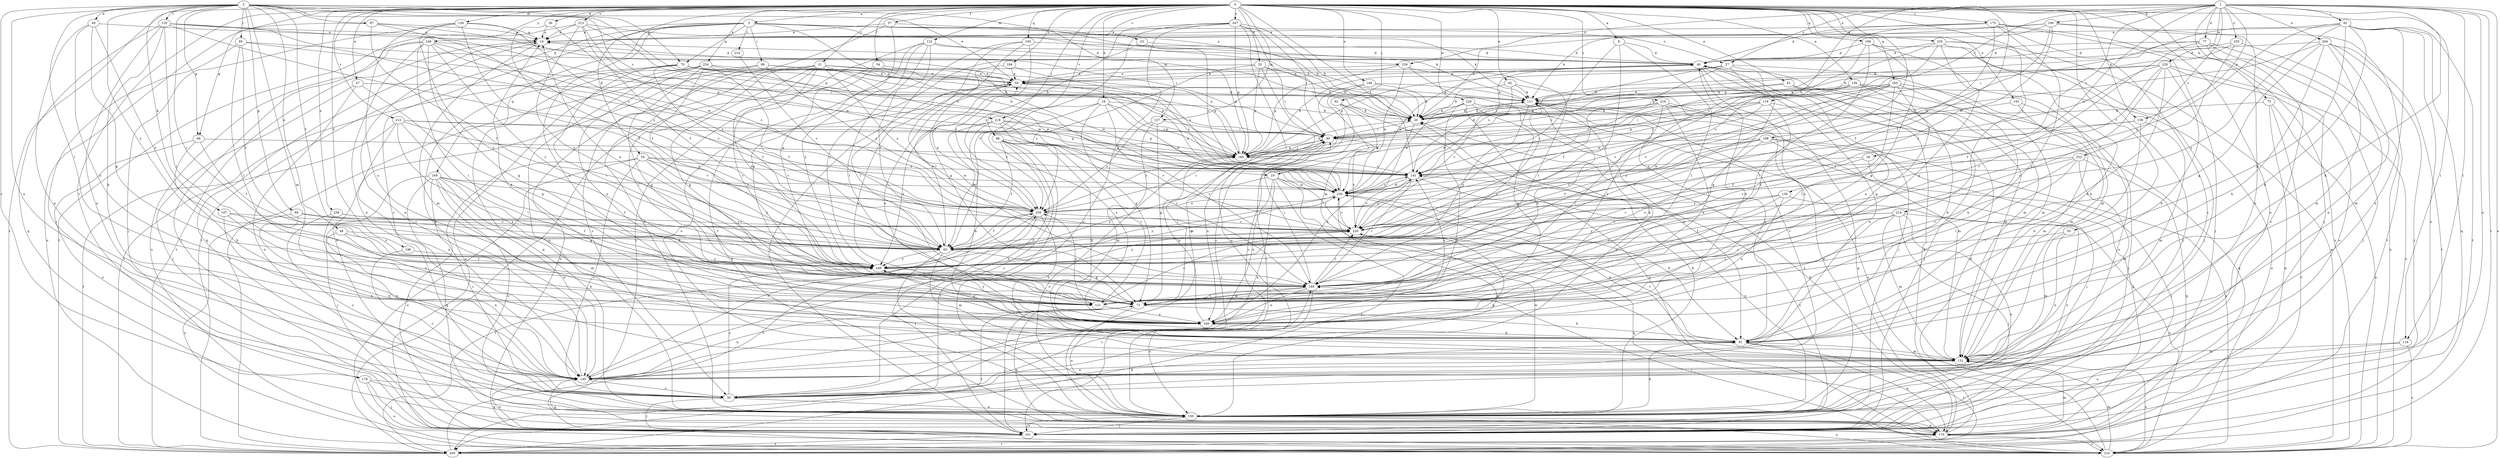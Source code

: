 strict digraph  {
0;
1;
2;
3;
8;
10;
18;
19;
20;
21;
23;
26;
27;
30;
32;
34;
39;
40;
42;
43;
47;
48;
49;
50;
54;
55;
57;
60;
68;
69;
70;
71;
75;
77;
81;
82;
85;
87;
89;
90;
92;
98;
101;
106;
107;
111;
116;
118;
120;
121;
122;
126;
127;
131;
136;
139;
140;
143;
148;
150;
158;
160;
163;
165;
166;
169;
170;
175;
178;
180;
184;
191;
196;
198;
200;
204;
210;
212;
213;
214;
216;
218;
219;
220;
226;
229;
230;
234;
235;
238;
239;
240;
247;
248;
249;
253;
255;
259;
0 -> 3  [label=a];
0 -> 8  [label=a];
0 -> 18  [label=b];
0 -> 21  [label=c];
0 -> 23  [label=c];
0 -> 32  [label=d];
0 -> 34  [label=d];
0 -> 39  [label=d];
0 -> 42  [label=e];
0 -> 43  [label=e];
0 -> 47  [label=e];
0 -> 54  [label=f];
0 -> 55  [label=f];
0 -> 57  [label=f];
0 -> 60  [label=f];
0 -> 68  [label=g];
0 -> 75  [label=h];
0 -> 92  [label=j];
0 -> 98  [label=j];
0 -> 116  [label=l];
0 -> 122  [label=m];
0 -> 126  [label=m];
0 -> 127  [label=m];
0 -> 136  [label=n];
0 -> 143  [label=o];
0 -> 148  [label=o];
0 -> 150  [label=o];
0 -> 158  [label=p];
0 -> 163  [label=q];
0 -> 165  [label=q];
0 -> 166  [label=q];
0 -> 175  [label=r];
0 -> 178  [label=r];
0 -> 184  [label=s];
0 -> 191  [label=s];
0 -> 196  [label=t];
0 -> 198  [label=t];
0 -> 200  [label=t];
0 -> 212  [label=v];
0 -> 213  [label=v];
0 -> 214  [label=v];
0 -> 216  [label=v];
0 -> 218  [label=v];
0 -> 226  [label=w];
0 -> 234  [label=x];
0 -> 235  [label=x];
0 -> 238  [label=x];
0 -> 247  [label=y];
0 -> 248  [label=y];
1 -> 19  [label=b];
1 -> 26  [label=c];
1 -> 27  [label=c];
1 -> 77  [label=h];
1 -> 81  [label=h];
1 -> 82  [label=i];
1 -> 101  [label=j];
1 -> 106  [label=k];
1 -> 116  [label=l];
1 -> 118  [label=l];
1 -> 139  [label=n];
1 -> 150  [label=o];
1 -> 158  [label=p];
1 -> 200  [label=t];
1 -> 204  [label=u];
1 -> 210  [label=u];
1 -> 229  [label=w];
1 -> 239  [label=x];
1 -> 253  [label=z];
1 -> 255  [label=z];
2 -> 48  [label=e];
2 -> 49  [label=e];
2 -> 50  [label=e];
2 -> 60  [label=f];
2 -> 68  [label=g];
2 -> 69  [label=g];
2 -> 70  [label=g];
2 -> 85  [label=i];
2 -> 87  [label=i];
2 -> 107  [label=k];
2 -> 120  [label=l];
2 -> 121  [label=l];
2 -> 127  [label=m];
2 -> 131  [label=m];
2 -> 140  [label=n];
2 -> 160  [label=p];
2 -> 178  [label=r];
2 -> 180  [label=r];
2 -> 218  [label=v];
2 -> 249  [label=y];
3 -> 10  [label=a];
3 -> 19  [label=b];
3 -> 20  [label=b];
3 -> 27  [label=c];
3 -> 30  [label=c];
3 -> 70  [label=g];
3 -> 89  [label=i];
3 -> 111  [label=k];
3 -> 169  [label=q];
3 -> 200  [label=t];
3 -> 219  [label=v];
3 -> 239  [label=x];
3 -> 240  [label=x];
8 -> 40  [label=d];
8 -> 60  [label=f];
8 -> 121  [label=l];
8 -> 220  [label=v];
10 -> 40  [label=d];
10 -> 131  [label=m];
10 -> 170  [label=q];
10 -> 200  [label=t];
18 -> 20  [label=b];
18 -> 71  [label=g];
18 -> 160  [label=p];
18 -> 180  [label=r];
18 -> 230  [label=w];
18 -> 240  [label=x];
18 -> 259  [label=z];
19 -> 140  [label=n];
19 -> 150  [label=o];
19 -> 200  [label=t];
19 -> 220  [label=v];
19 -> 230  [label=w];
19 -> 240  [label=x];
19 -> 249  [label=y];
20 -> 90  [label=i];
20 -> 111  [label=k];
20 -> 240  [label=x];
21 -> 20  [label=b];
21 -> 30  [label=c];
21 -> 50  [label=e];
21 -> 71  [label=g];
21 -> 121  [label=l];
21 -> 160  [label=p];
21 -> 180  [label=r];
21 -> 210  [label=u];
21 -> 230  [label=w];
21 -> 249  [label=y];
21 -> 259  [label=z];
23 -> 40  [label=d];
23 -> 191  [label=s];
23 -> 249  [label=y];
26 -> 101  [label=j];
26 -> 191  [label=s];
26 -> 249  [label=y];
27 -> 50  [label=e];
27 -> 60  [label=f];
27 -> 71  [label=g];
27 -> 131  [label=m];
27 -> 160  [label=p];
27 -> 191  [label=s];
27 -> 240  [label=x];
30 -> 81  [label=h];
30 -> 101  [label=j];
30 -> 150  [label=o];
30 -> 180  [label=r];
30 -> 249  [label=y];
32 -> 20  [label=b];
32 -> 50  [label=e];
32 -> 90  [label=i];
32 -> 150  [label=o];
32 -> 160  [label=p];
32 -> 259  [label=z];
34 -> 30  [label=c];
34 -> 101  [label=j];
34 -> 180  [label=r];
34 -> 191  [label=s];
34 -> 210  [label=u];
34 -> 230  [label=w];
34 -> 249  [label=y];
34 -> 259  [label=z];
39 -> 10  [label=a];
39 -> 60  [label=f];
39 -> 259  [label=z];
40 -> 50  [label=e];
40 -> 101  [label=j];
40 -> 131  [label=m];
40 -> 140  [label=n];
40 -> 230  [label=w];
40 -> 240  [label=x];
42 -> 20  [label=b];
42 -> 111  [label=k];
42 -> 121  [label=l];
42 -> 220  [label=v];
43 -> 90  [label=i];
43 -> 101  [label=j];
43 -> 111  [label=k];
43 -> 131  [label=m];
47 -> 71  [label=g];
47 -> 101  [label=j];
47 -> 111  [label=k];
47 -> 150  [label=o];
48 -> 60  [label=f];
48 -> 81  [label=h];
48 -> 140  [label=n];
48 -> 180  [label=r];
49 -> 10  [label=a];
49 -> 71  [label=g];
49 -> 140  [label=n];
49 -> 240  [label=x];
49 -> 249  [label=y];
50 -> 111  [label=k];
50 -> 170  [label=q];
50 -> 191  [label=s];
50 -> 240  [label=x];
54 -> 50  [label=e];
54 -> 180  [label=r];
54 -> 200  [label=t];
54 -> 230  [label=w];
55 -> 60  [label=f];
55 -> 131  [label=m];
55 -> 140  [label=n];
57 -> 10  [label=a];
57 -> 20  [label=b];
57 -> 71  [label=g];
57 -> 150  [label=o];
60 -> 50  [label=e];
60 -> 71  [label=g];
60 -> 131  [label=m];
60 -> 150  [label=o];
60 -> 249  [label=y];
68 -> 60  [label=f];
68 -> 81  [label=h];
68 -> 150  [label=o];
68 -> 160  [label=p];
69 -> 60  [label=f];
69 -> 140  [label=n];
69 -> 210  [label=u];
69 -> 220  [label=v];
70 -> 20  [label=b];
70 -> 50  [label=e];
70 -> 60  [label=f];
70 -> 111  [label=k];
70 -> 140  [label=n];
70 -> 160  [label=p];
70 -> 180  [label=r];
70 -> 200  [label=t];
71 -> 81  [label=h];
71 -> 90  [label=i];
71 -> 101  [label=j];
71 -> 140  [label=n];
71 -> 150  [label=o];
71 -> 191  [label=s];
71 -> 200  [label=t];
75 -> 20  [label=b];
75 -> 170  [label=q];
75 -> 200  [label=t];
75 -> 210  [label=u];
77 -> 30  [label=c];
77 -> 40  [label=d];
77 -> 101  [label=j];
77 -> 111  [label=k];
77 -> 180  [label=r];
77 -> 210  [label=u];
81 -> 131  [label=m];
81 -> 170  [label=q];
81 -> 200  [label=t];
81 -> 220  [label=v];
82 -> 10  [label=a];
82 -> 71  [label=g];
82 -> 81  [label=h];
82 -> 90  [label=i];
82 -> 140  [label=n];
82 -> 150  [label=o];
82 -> 170  [label=q];
82 -> 200  [label=t];
82 -> 220  [label=v];
82 -> 249  [label=y];
85 -> 30  [label=c];
85 -> 40  [label=d];
85 -> 60  [label=f];
85 -> 90  [label=i];
85 -> 121  [label=l];
87 -> 10  [label=a];
87 -> 60  [label=f];
87 -> 90  [label=i];
87 -> 210  [label=u];
87 -> 259  [label=z];
89 -> 20  [label=b];
89 -> 50  [label=e];
89 -> 150  [label=o];
89 -> 200  [label=t];
89 -> 259  [label=z];
90 -> 160  [label=p];
90 -> 220  [label=v];
90 -> 240  [label=x];
90 -> 259  [label=z];
92 -> 20  [label=b];
92 -> 30  [label=c];
92 -> 210  [label=u];
92 -> 230  [label=w];
98 -> 30  [label=c];
98 -> 60  [label=f];
98 -> 81  [label=h];
98 -> 121  [label=l];
98 -> 140  [label=n];
98 -> 160  [label=p];
98 -> 200  [label=t];
101 -> 140  [label=n];
101 -> 150  [label=o];
101 -> 191  [label=s];
101 -> 200  [label=t];
106 -> 10  [label=a];
106 -> 20  [label=b];
106 -> 111  [label=k];
106 -> 140  [label=n];
106 -> 200  [label=t];
106 -> 220  [label=v];
106 -> 230  [label=w];
107 -> 140  [label=n];
107 -> 220  [label=v];
107 -> 240  [label=x];
107 -> 249  [label=y];
111 -> 20  [label=b];
111 -> 81  [label=h];
111 -> 131  [label=m];
111 -> 180  [label=r];
111 -> 210  [label=u];
111 -> 249  [label=y];
116 -> 131  [label=m];
116 -> 150  [label=o];
116 -> 210  [label=u];
118 -> 20  [label=b];
118 -> 90  [label=i];
118 -> 160  [label=p];
118 -> 170  [label=q];
118 -> 230  [label=w];
118 -> 249  [label=y];
120 -> 10  [label=a];
120 -> 81  [label=h];
120 -> 121  [label=l];
120 -> 140  [label=n];
120 -> 160  [label=p];
120 -> 170  [label=q];
120 -> 191  [label=s];
120 -> 259  [label=z];
121 -> 111  [label=k];
121 -> 220  [label=v];
121 -> 240  [label=x];
121 -> 249  [label=y];
121 -> 259  [label=z];
122 -> 40  [label=d];
122 -> 60  [label=f];
122 -> 101  [label=j];
122 -> 121  [label=l];
122 -> 150  [label=o];
122 -> 160  [label=p];
122 -> 249  [label=y];
126 -> 10  [label=a];
126 -> 60  [label=f];
126 -> 101  [label=j];
126 -> 230  [label=w];
126 -> 240  [label=x];
126 -> 249  [label=y];
127 -> 71  [label=g];
127 -> 90  [label=i];
127 -> 131  [label=m];
127 -> 259  [label=z];
131 -> 140  [label=n];
131 -> 210  [label=u];
131 -> 230  [label=w];
136 -> 81  [label=h];
136 -> 111  [label=k];
136 -> 150  [label=o];
136 -> 191  [label=s];
136 -> 210  [label=u];
136 -> 220  [label=v];
139 -> 150  [label=o];
139 -> 180  [label=r];
139 -> 240  [label=x];
139 -> 249  [label=y];
139 -> 259  [label=z];
140 -> 10  [label=a];
140 -> 30  [label=c];
140 -> 170  [label=q];
140 -> 259  [label=z];
143 -> 20  [label=b];
143 -> 101  [label=j];
143 -> 131  [label=m];
148 -> 20  [label=b];
148 -> 30  [label=c];
148 -> 101  [label=j];
148 -> 111  [label=k];
150 -> 20  [label=b];
150 -> 81  [label=h];
150 -> 101  [label=j];
150 -> 170  [label=q];
150 -> 210  [label=u];
150 -> 230  [label=w];
158 -> 60  [label=f];
158 -> 81  [label=h];
158 -> 90  [label=i];
158 -> 131  [label=m];
160 -> 10  [label=a];
160 -> 20  [label=b];
160 -> 40  [label=d];
160 -> 90  [label=i];
160 -> 150  [label=o];
160 -> 191  [label=s];
163 -> 71  [label=g];
163 -> 81  [label=h];
163 -> 111  [label=k];
163 -> 121  [label=l];
163 -> 131  [label=m];
163 -> 180  [label=r];
163 -> 191  [label=s];
163 -> 220  [label=v];
163 -> 249  [label=y];
165 -> 40  [label=d];
165 -> 71  [label=g];
165 -> 121  [label=l];
165 -> 180  [label=r];
165 -> 259  [label=z];
166 -> 40  [label=d];
166 -> 71  [label=g];
166 -> 101  [label=j];
166 -> 121  [label=l];
166 -> 131  [label=m];
166 -> 160  [label=p];
169 -> 30  [label=c];
169 -> 60  [label=f];
169 -> 71  [label=g];
169 -> 101  [label=j];
169 -> 131  [label=m];
169 -> 140  [label=n];
169 -> 150  [label=o];
169 -> 170  [label=q];
169 -> 230  [label=w];
170 -> 20  [label=b];
170 -> 40  [label=d];
170 -> 71  [label=g];
170 -> 131  [label=m];
170 -> 200  [label=t];
170 -> 210  [label=u];
175 -> 10  [label=a];
175 -> 30  [label=c];
175 -> 40  [label=d];
175 -> 60  [label=f];
175 -> 71  [label=g];
175 -> 101  [label=j];
175 -> 160  [label=p];
175 -> 210  [label=u];
178 -> 30  [label=c];
178 -> 101  [label=j];
178 -> 170  [label=q];
178 -> 210  [label=u];
180 -> 71  [label=g];
180 -> 90  [label=i];
180 -> 121  [label=l];
180 -> 150  [label=o];
180 -> 220  [label=v];
180 -> 240  [label=x];
184 -> 50  [label=e];
184 -> 101  [label=j];
184 -> 191  [label=s];
191 -> 40  [label=d];
191 -> 150  [label=o];
191 -> 180  [label=r];
191 -> 220  [label=v];
191 -> 230  [label=w];
196 -> 30  [label=c];
196 -> 249  [label=y];
198 -> 60  [label=f];
198 -> 101  [label=j];
198 -> 160  [label=p];
198 -> 170  [label=q];
198 -> 180  [label=r];
198 -> 210  [label=u];
198 -> 220  [label=v];
198 -> 230  [label=w];
200 -> 259  [label=z];
204 -> 40  [label=d];
204 -> 71  [label=g];
204 -> 81  [label=h];
204 -> 101  [label=j];
204 -> 131  [label=m];
204 -> 140  [label=n];
204 -> 191  [label=s];
204 -> 200  [label=t];
210 -> 40  [label=d];
210 -> 131  [label=m];
210 -> 180  [label=r];
212 -> 90  [label=i];
212 -> 121  [label=l];
212 -> 140  [label=n];
212 -> 160  [label=p];
212 -> 200  [label=t];
212 -> 220  [label=v];
212 -> 240  [label=x];
213 -> 10  [label=a];
213 -> 60  [label=f];
213 -> 111  [label=k];
213 -> 191  [label=s];
213 -> 200  [label=t];
213 -> 230  [label=w];
213 -> 249  [label=y];
214 -> 60  [label=f];
214 -> 101  [label=j];
214 -> 121  [label=l];
214 -> 131  [label=m];
214 -> 150  [label=o];
214 -> 180  [label=r];
214 -> 210  [label=u];
214 -> 220  [label=v];
214 -> 240  [label=x];
216 -> 20  [label=b];
216 -> 90  [label=i];
216 -> 121  [label=l];
216 -> 150  [label=o];
216 -> 170  [label=q];
216 -> 230  [label=w];
216 -> 240  [label=x];
218 -> 60  [label=f];
218 -> 81  [label=h];
218 -> 90  [label=i];
218 -> 160  [label=p];
218 -> 180  [label=r];
218 -> 220  [label=v];
218 -> 249  [label=y];
219 -> 220  [label=v];
220 -> 60  [label=f];
220 -> 140  [label=n];
220 -> 170  [label=q];
220 -> 191  [label=s];
220 -> 249  [label=y];
226 -> 20  [label=b];
226 -> 30  [label=c];
226 -> 71  [label=g];
226 -> 81  [label=h];
226 -> 140  [label=n];
226 -> 230  [label=w];
229 -> 20  [label=b];
229 -> 50  [label=e];
229 -> 60  [label=f];
229 -> 81  [label=h];
229 -> 150  [label=o];
229 -> 180  [label=r];
229 -> 210  [label=u];
229 -> 240  [label=x];
229 -> 259  [label=z];
230 -> 50  [label=e];
230 -> 81  [label=h];
230 -> 191  [label=s];
230 -> 220  [label=v];
230 -> 249  [label=y];
230 -> 259  [label=z];
234 -> 50  [label=e];
234 -> 60  [label=f];
234 -> 71  [label=g];
234 -> 150  [label=o];
234 -> 170  [label=q];
234 -> 210  [label=u];
234 -> 230  [label=w];
234 -> 240  [label=x];
234 -> 249  [label=y];
235 -> 40  [label=d];
235 -> 71  [label=g];
235 -> 81  [label=h];
235 -> 101  [label=j];
235 -> 191  [label=s];
235 -> 210  [label=u];
235 -> 259  [label=z];
238 -> 30  [label=c];
238 -> 60  [label=f];
238 -> 140  [label=n];
238 -> 220  [label=v];
239 -> 30  [label=c];
239 -> 50  [label=e];
239 -> 160  [label=p];
239 -> 180  [label=r];
239 -> 230  [label=w];
240 -> 10  [label=a];
240 -> 40  [label=d];
240 -> 50  [label=e];
240 -> 81  [label=h];
240 -> 111  [label=k];
240 -> 160  [label=p];
240 -> 249  [label=y];
247 -> 10  [label=a];
247 -> 20  [label=b];
247 -> 60  [label=f];
247 -> 90  [label=i];
247 -> 131  [label=m];
247 -> 150  [label=o];
247 -> 160  [label=p];
247 -> 170  [label=q];
247 -> 259  [label=z];
248 -> 40  [label=d];
248 -> 71  [label=g];
248 -> 101  [label=j];
248 -> 121  [label=l];
248 -> 140  [label=n];
248 -> 210  [label=u];
248 -> 220  [label=v];
248 -> 249  [label=y];
248 -> 259  [label=z];
249 -> 10  [label=a];
249 -> 180  [label=r];
249 -> 230  [label=w];
253 -> 121  [label=l];
253 -> 131  [label=m];
253 -> 170  [label=q];
253 -> 180  [label=r];
253 -> 191  [label=s];
253 -> 220  [label=v];
255 -> 20  [label=b];
255 -> 40  [label=d];
255 -> 60  [label=f];
255 -> 131  [label=m];
259 -> 50  [label=e];
259 -> 60  [label=f];
259 -> 81  [label=h];
259 -> 90  [label=i];
259 -> 101  [label=j];
259 -> 200  [label=t];
259 -> 220  [label=v];
}
